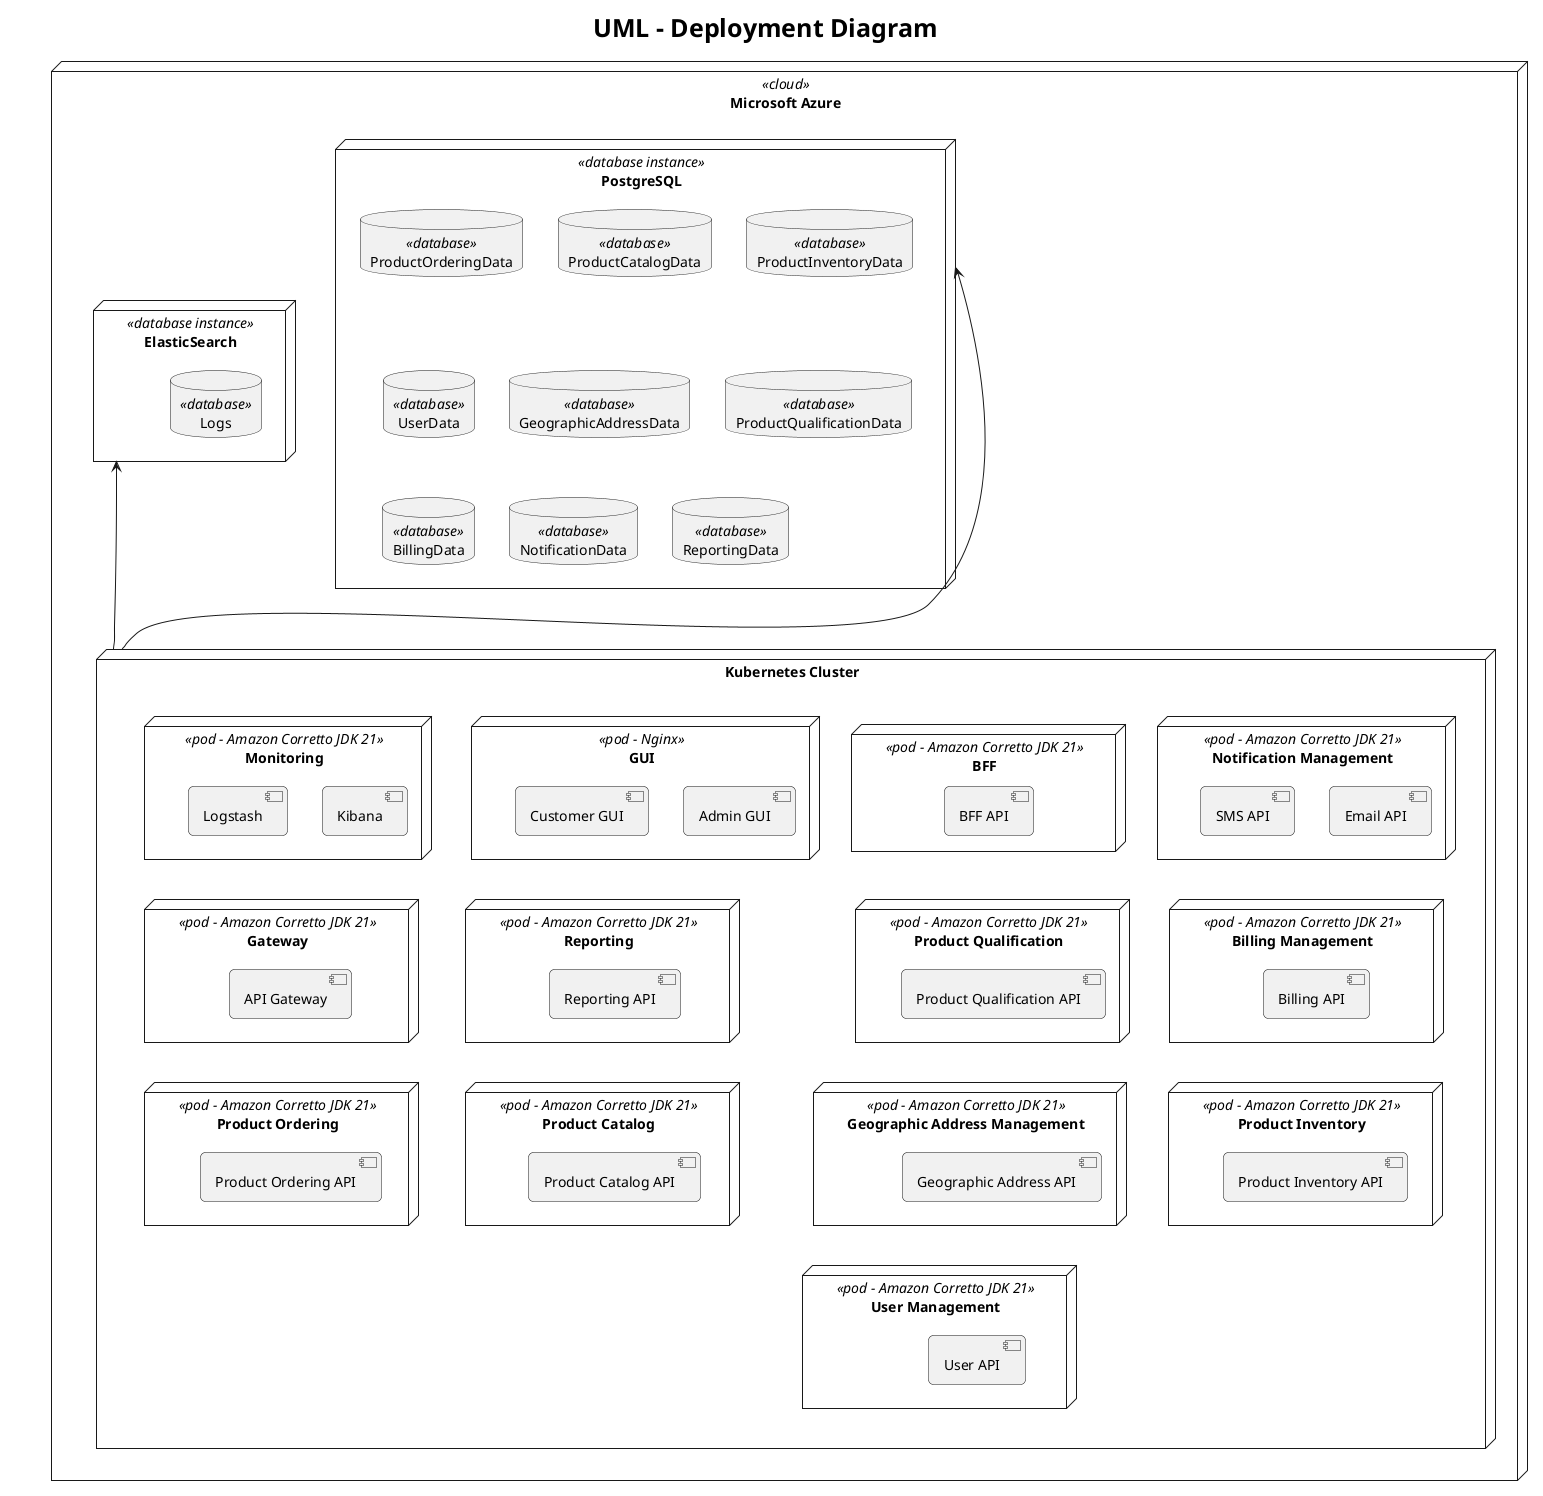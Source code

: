 @startuml
skinparam titleFontSize 25
skinparam roundCorner 10

title
UML - Deployment Diagram
end title

node "Microsoft Azure" <<cloud>> {
    node "Kubernetes Cluster" {
        node "Product Ordering" <<pod - Amazon Corretto JDK 21>> {
            component "Product Ordering API"
        }
        node "Product Catalog" <<pod - Amazon Corretto JDK 21>> {
            component "Product Catalog API"
        }
        node "Product Inventory" <<pod - Amazon Corretto JDK 21>> {
            component "Product Inventory API"
        }
        node "User Management" <<pod - Amazon Corretto JDK 21>> {
            component "User API"
        }
        node "Geographic Address Management" <<pod - Amazon Corretto JDK 21>> {
            component "Geographic Address API"
        }
        node "Product Qualification" <<pod - Amazon Corretto JDK 21>> {
            component "Product Qualification API"
        }
        node "Billing Management" <<pod - Amazon Corretto JDK 21>> {
            component "Billing API"
        }
        node "Notification Management" <<pod - Amazon Corretto JDK 21>> {
            component "Email API"
            component "SMS API"
        }
        node "Reporting" <<pod - Amazon Corretto JDK 21>> {
            component "Reporting API"
        }
        node "BFF" <<pod - Amazon Corretto JDK 21>> {
            component "BFF API"
        }
        node "Gateway" <<pod - Amazon Corretto JDK 21>> {
            component "API Gateway"
        }
        node "GUI" <<pod - Nginx>> {
            component "Admin GUI"
            component "Customer GUI"
        }
        node "Monitoring" <<pod - Amazon Corretto JDK 21>> {
            component "Kibana"
            component "Logstash"
        }
    }
    node ElasticSearch <<database instance>> {
        database Logs <<database>>
    }

    node PostgreSQL <<database instance>> {
        database ProductOrderingData <<database>>
        database ProductCatalogData <<database>>
        database ProductInventoryData <<database>>
        database UserData <<database>>
        database GeographicAddressData <<database>>
        database ProductQualificationData <<database>>
        database BillingData <<database>>
        database NotificationData <<database>>
        database ReportingData <<database>>
    }
}

"Kubernetes Cluster" -down-> ElasticSearch
"Kubernetes Cluster" -> PostgreSQL

' Layout ---------------------------------------------------
"Monitoring" -[hidden]-> Gateway
GUI -[hidden]-> "Reporting"
"Notification Management" -[hidden]-> "Billing Management"
"Notification Management" -[hidden]-> "Product Qualification"
"Product Qualification" -[hidden]-> "Geographic Address Management"
Gateway -[hidden]-> "Product Ordering"
"Reporting" -[hidden]-> "Product Catalog"
"Billing Management" -[hidden]-> "Product Inventory"
"Geographic Address Management" -[hidden]-> "User Management"
[Product Ordering] -[hidden]u------> "PostgreSQL"
"Kubernetes Cluster" -[hidden]u---> ElasticSearch
' -----------------------------------------------------------
@enduml